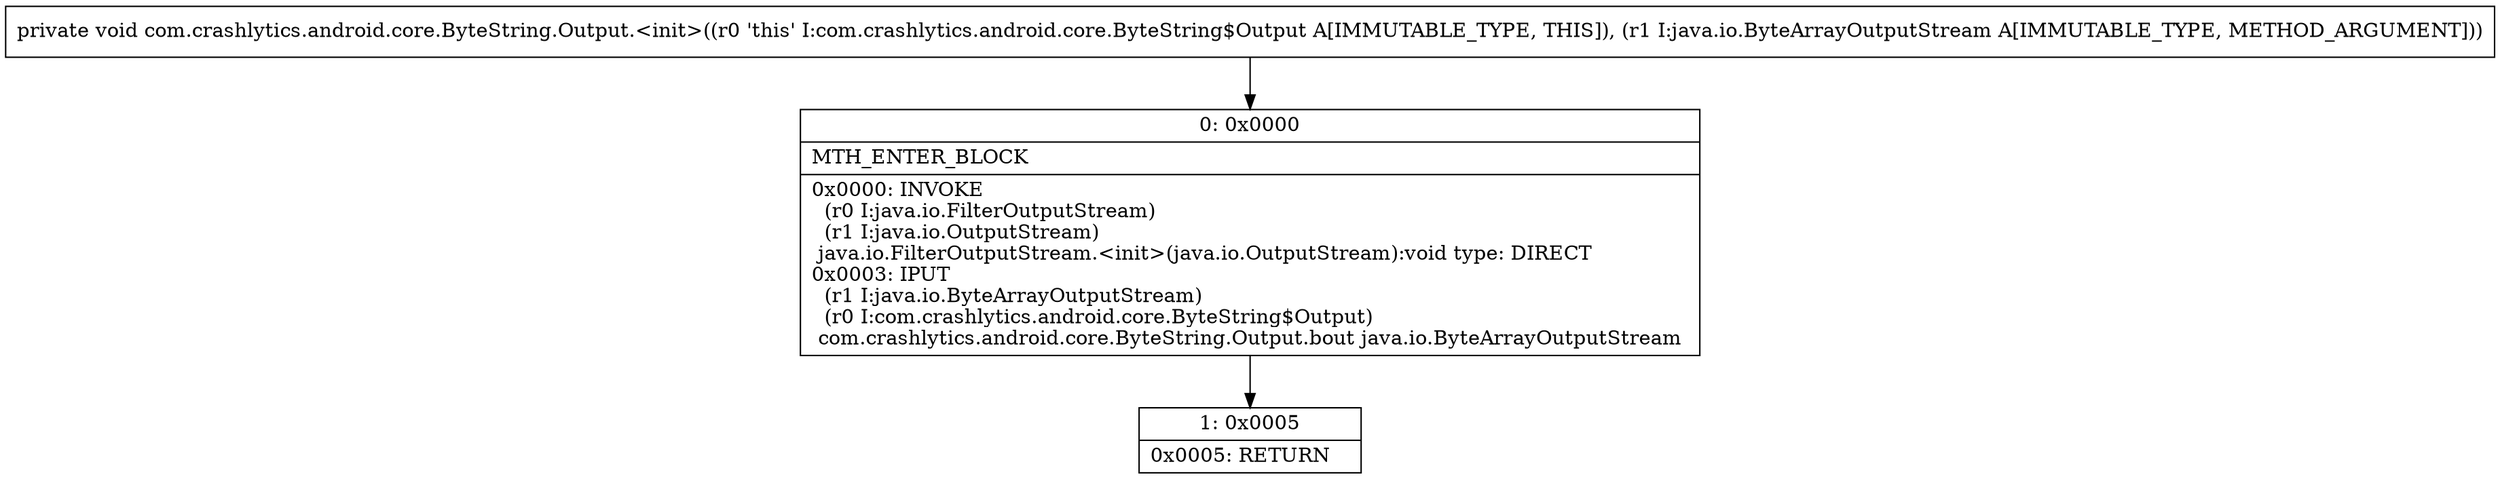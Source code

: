 digraph "CFG forcom.crashlytics.android.core.ByteString.Output.\<init\>(Ljava\/io\/ByteArrayOutputStream;)V" {
Node_0 [shape=record,label="{0\:\ 0x0000|MTH_ENTER_BLOCK\l|0x0000: INVOKE  \l  (r0 I:java.io.FilterOutputStream)\l  (r1 I:java.io.OutputStream)\l java.io.FilterOutputStream.\<init\>(java.io.OutputStream):void type: DIRECT \l0x0003: IPUT  \l  (r1 I:java.io.ByteArrayOutputStream)\l  (r0 I:com.crashlytics.android.core.ByteString$Output)\l com.crashlytics.android.core.ByteString.Output.bout java.io.ByteArrayOutputStream \l}"];
Node_1 [shape=record,label="{1\:\ 0x0005|0x0005: RETURN   \l}"];
MethodNode[shape=record,label="{private void com.crashlytics.android.core.ByteString.Output.\<init\>((r0 'this' I:com.crashlytics.android.core.ByteString$Output A[IMMUTABLE_TYPE, THIS]), (r1 I:java.io.ByteArrayOutputStream A[IMMUTABLE_TYPE, METHOD_ARGUMENT])) }"];
MethodNode -> Node_0;
Node_0 -> Node_1;
}

